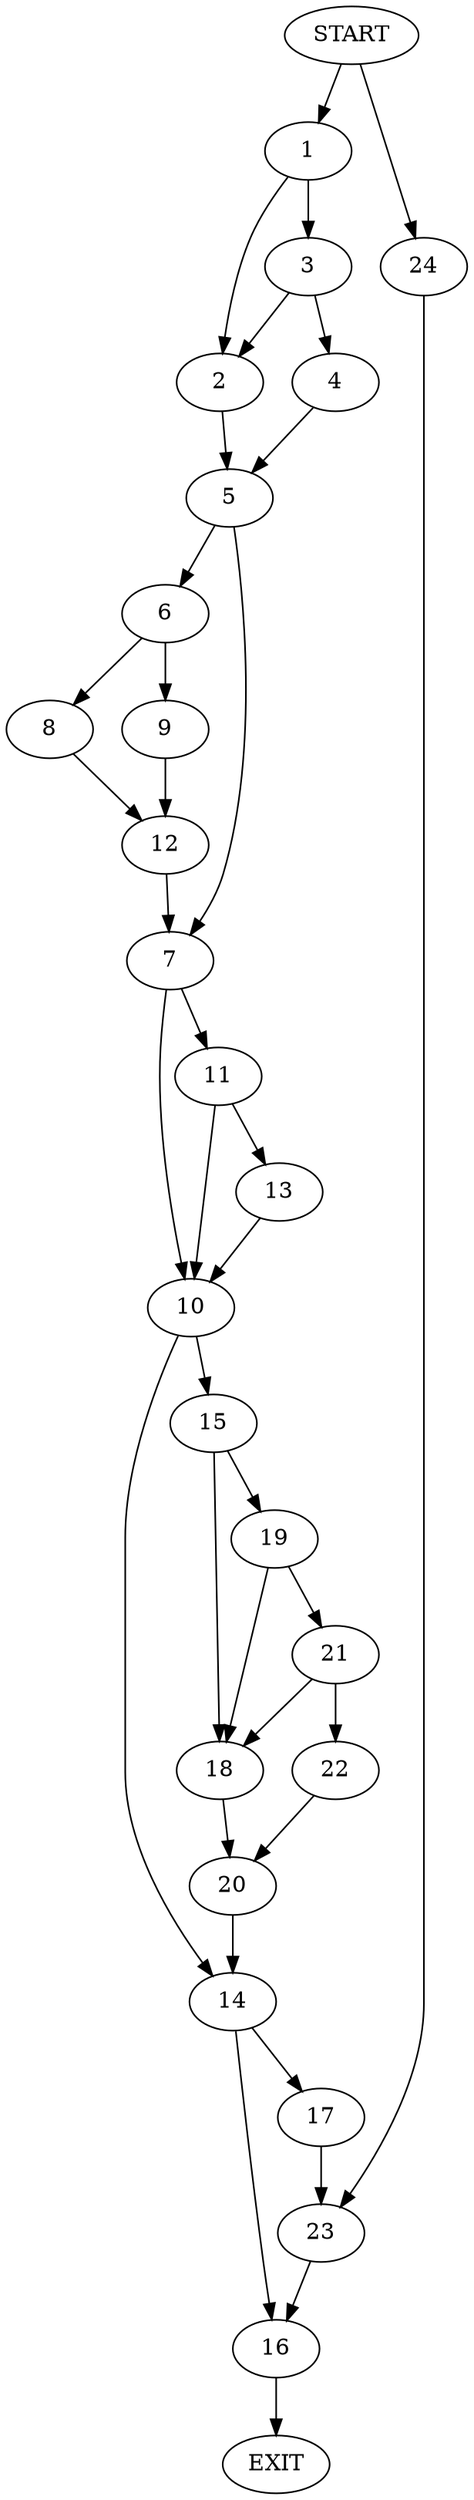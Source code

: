 digraph {
0 [label="START"]
25 [label="EXIT"]
0 -> 1
1 -> 2
1 -> 3
3 -> 2
3 -> 4
2 -> 5
4 -> 5
5 -> 6
5 -> 7
6 -> 8
6 -> 9
7 -> 10
7 -> 11
9 -> 12
8 -> 12
12 -> 7
11 -> 10
11 -> 13
10 -> 14
10 -> 15
13 -> 10
14 -> 16
14 -> 17
15 -> 18
15 -> 19
18 -> 20
19 -> 18
19 -> 21
21 -> 18
21 -> 22
22 -> 20
20 -> 14
17 -> 23
16 -> 25
23 -> 16
0 -> 24
24 -> 23
}
